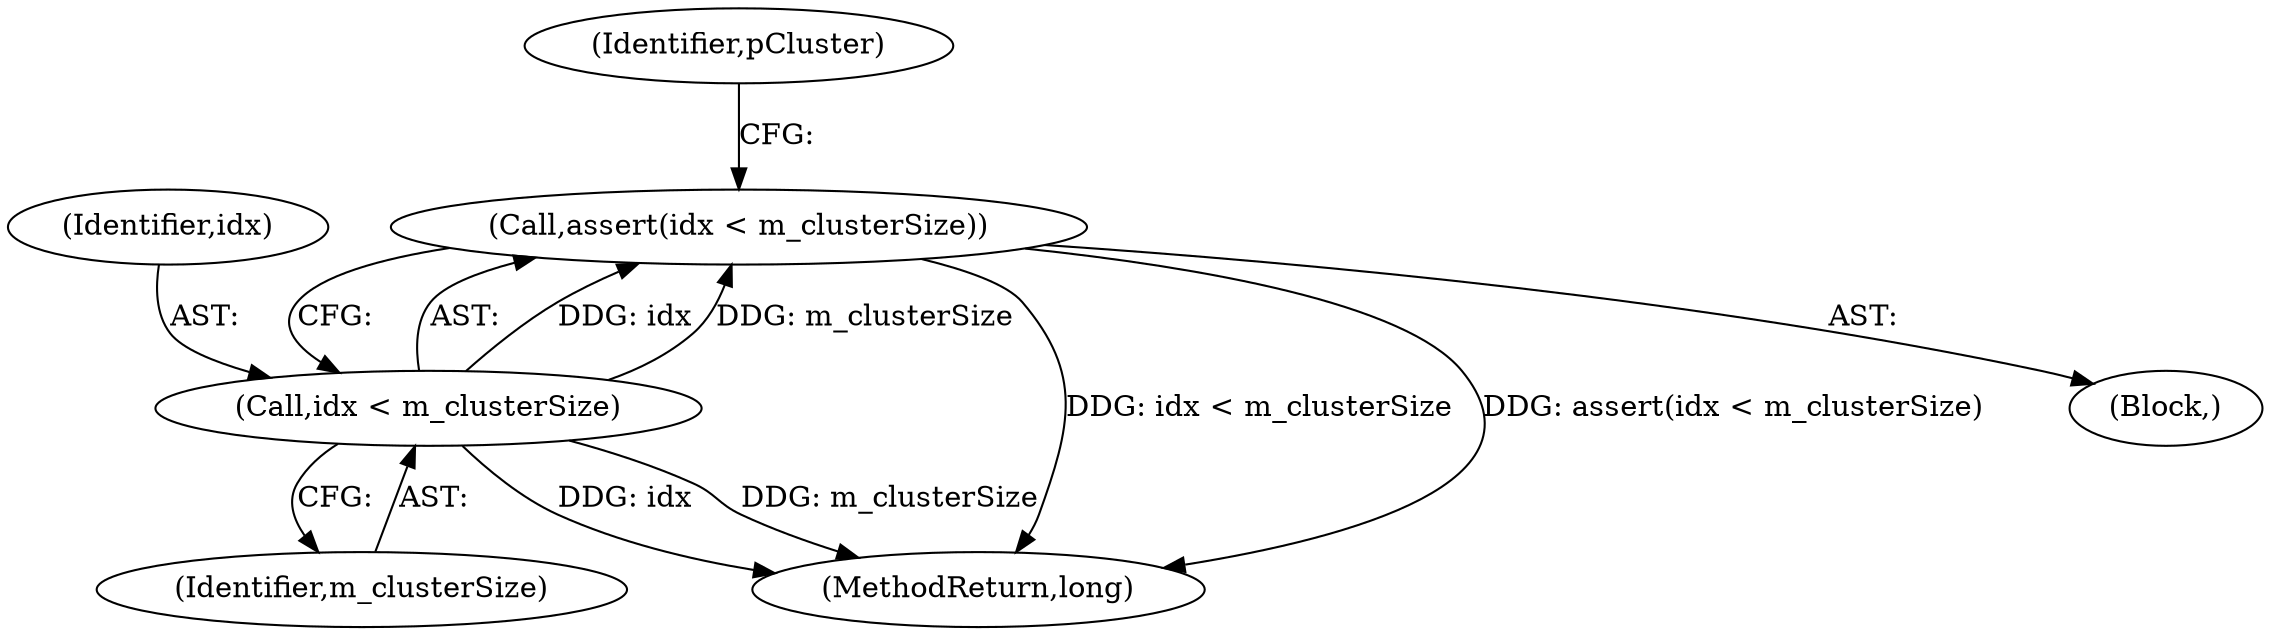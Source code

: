digraph "1_Android_cc274e2abe8b2a6698a5c47d8aa4bb45f1f9538d_6@API" {
"1000973" [label="(Call,assert(idx < m_clusterSize))"];
"1000974" [label="(Call,idx < m_clusterSize)"];
"1000975" [label="(Identifier,idx)"];
"1000972" [label="(Block,)"];
"1000974" [label="(Call,idx < m_clusterSize)"];
"1000973" [label="(Call,assert(idx < m_clusterSize))"];
"1000978" [label="(Identifier,pCluster)"];
"1001019" [label="(MethodReturn,long)"];
"1000976" [label="(Identifier,m_clusterSize)"];
"1000973" -> "1000972"  [label="AST: "];
"1000973" -> "1000974"  [label="CFG: "];
"1000974" -> "1000973"  [label="AST: "];
"1000978" -> "1000973"  [label="CFG: "];
"1000973" -> "1001019"  [label="DDG: idx < m_clusterSize"];
"1000973" -> "1001019"  [label="DDG: assert(idx < m_clusterSize)"];
"1000974" -> "1000973"  [label="DDG: idx"];
"1000974" -> "1000973"  [label="DDG: m_clusterSize"];
"1000974" -> "1000976"  [label="CFG: "];
"1000975" -> "1000974"  [label="AST: "];
"1000976" -> "1000974"  [label="AST: "];
"1000974" -> "1001019"  [label="DDG: idx"];
"1000974" -> "1001019"  [label="DDG: m_clusterSize"];
}
